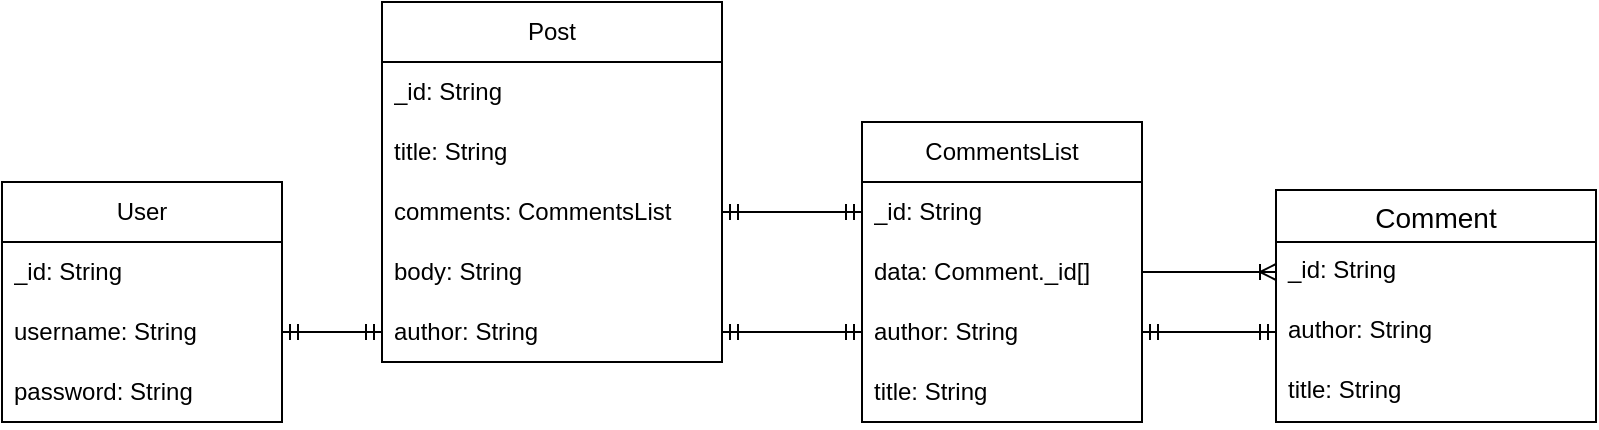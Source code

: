 <mxfile>
    <diagram id="5xQxhHuUisFkQVI0wPlL" name="Страница 1">
        <mxGraphModel dx="379" dy="443" grid="1" gridSize="10" guides="1" tooltips="1" connect="1" arrows="1" fold="1" page="1" pageScale="1" pageWidth="827" pageHeight="1169" math="0" shadow="0">
            <root>
                <mxCell id="0"/>
                <mxCell id="1" parent="0"/>
                <mxCell id="CLRurepLcMGFg-ZALhyx-1" value="Post" style="swimlane;fontStyle=0;childLayout=stackLayout;horizontal=1;startSize=30;horizontalStack=0;resizeParent=1;resizeParentMax=0;resizeLast=0;collapsible=1;marginBottom=0;whiteSpace=wrap;html=1;" parent="1" vertex="1">
                    <mxGeometry x="220" y="80" width="170" height="180" as="geometry"/>
                </mxCell>
                <mxCell id="3" value="" style="edgeStyle=none;html=1;" edge="1" parent="CLRurepLcMGFg-ZALhyx-1" source="CLRurepLcMGFg-ZALhyx-13" target="CLRurepLcMGFg-ZALhyx-4">
                    <mxGeometry relative="1" as="geometry"/>
                </mxCell>
                <mxCell id="4" value="_id: String&amp;nbsp;" style="text;strokeColor=none;fillColor=none;align=left;verticalAlign=middle;spacingLeft=4;spacingRight=4;overflow=hidden;points=[[0,0.5],[1,0.5]];portConstraint=eastwest;rotatable=0;whiteSpace=wrap;html=1;" vertex="1" parent="CLRurepLcMGFg-ZALhyx-1">
                    <mxGeometry y="30" width="170" height="30" as="geometry"/>
                </mxCell>
                <mxCell id="CLRurepLcMGFg-ZALhyx-3" value="title: String" style="text;strokeColor=none;fillColor=none;align=left;verticalAlign=middle;spacingLeft=4;spacingRight=4;overflow=hidden;points=[[0,0.5],[1,0.5]];portConstraint=eastwest;rotatable=0;whiteSpace=wrap;html=1;" parent="CLRurepLcMGFg-ZALhyx-1" vertex="1">
                    <mxGeometry y="60" width="170" height="30" as="geometry"/>
                </mxCell>
                <mxCell id="CLRurepLcMGFg-ZALhyx-13" value="comments: CommentsList" style="text;strokeColor=none;fillColor=none;align=left;verticalAlign=middle;spacingLeft=4;spacingRight=4;overflow=hidden;points=[[0,0.5],[1,0.5]];portConstraint=eastwest;rotatable=0;whiteSpace=wrap;html=1;" parent="CLRurepLcMGFg-ZALhyx-1" vertex="1">
                    <mxGeometry y="90" width="170" height="30" as="geometry"/>
                </mxCell>
                <mxCell id="CLRurepLcMGFg-ZALhyx-4" value="body: String" style="text;strokeColor=none;fillColor=none;align=left;verticalAlign=middle;spacingLeft=4;spacingRight=4;overflow=hidden;points=[[0,0.5],[1,0.5]];portConstraint=eastwest;rotatable=0;whiteSpace=wrap;html=1;" parent="CLRurepLcMGFg-ZALhyx-1" vertex="1">
                    <mxGeometry y="120" width="170" height="30" as="geometry"/>
                </mxCell>
                <mxCell id="CLRurepLcMGFg-ZALhyx-5" value="author: String" style="text;strokeColor=none;fillColor=none;align=left;verticalAlign=middle;spacingLeft=4;spacingRight=4;overflow=hidden;points=[[0,0.5],[1,0.5]];portConstraint=eastwest;rotatable=0;whiteSpace=wrap;html=1;" parent="CLRurepLcMGFg-ZALhyx-1" vertex="1">
                    <mxGeometry y="150" width="170" height="30" as="geometry"/>
                </mxCell>
                <mxCell id="CLRurepLcMGFg-ZALhyx-7" value="CommentsList" style="swimlane;fontStyle=0;childLayout=stackLayout;horizontal=1;startSize=30;horizontalStack=0;resizeParent=1;resizeParentMax=0;resizeLast=0;collapsible=1;marginBottom=0;whiteSpace=wrap;html=1;" parent="1" vertex="1">
                    <mxGeometry x="460" y="140" width="140" height="150" as="geometry"/>
                </mxCell>
                <mxCell id="CLRurepLcMGFg-ZALhyx-9" value="_id: String" style="text;strokeColor=none;fillColor=none;align=left;verticalAlign=middle;spacingLeft=4;spacingRight=4;overflow=hidden;points=[[0,0.5],[1,0.5]];portConstraint=eastwest;rotatable=0;whiteSpace=wrap;html=1;" parent="CLRurepLcMGFg-ZALhyx-7" vertex="1">
                    <mxGeometry y="30" width="140" height="30" as="geometry"/>
                </mxCell>
                <mxCell id="CLRurepLcMGFg-ZALhyx-25" value="data: Comment._id[]" style="text;strokeColor=none;fillColor=none;align=left;verticalAlign=middle;spacingLeft=4;spacingRight=4;overflow=hidden;points=[[0,0.5],[1,0.5]];portConstraint=eastwest;rotatable=0;whiteSpace=wrap;html=1;" parent="CLRurepLcMGFg-ZALhyx-7" vertex="1">
                    <mxGeometry y="60" width="140" height="30" as="geometry"/>
                </mxCell>
                <mxCell id="CLRurepLcMGFg-ZALhyx-10" value="author: String" style="text;strokeColor=none;fillColor=none;align=left;verticalAlign=middle;spacingLeft=4;spacingRight=4;overflow=hidden;points=[[0,0.5],[1,0.5]];portConstraint=eastwest;rotatable=0;whiteSpace=wrap;html=1;" parent="CLRurepLcMGFg-ZALhyx-7" vertex="1">
                    <mxGeometry y="90" width="140" height="30" as="geometry"/>
                </mxCell>
                <mxCell id="CLRurepLcMGFg-ZALhyx-37" value="title: String" style="text;strokeColor=none;fillColor=none;align=left;verticalAlign=middle;spacingLeft=4;spacingRight=4;overflow=hidden;points=[[0,0.5],[1,0.5]];portConstraint=eastwest;rotatable=0;whiteSpace=wrap;html=1;" parent="CLRurepLcMGFg-ZALhyx-7" vertex="1">
                    <mxGeometry y="120" width="140" height="30" as="geometry"/>
                </mxCell>
                <mxCell id="CLRurepLcMGFg-ZALhyx-15" value="User" style="swimlane;fontStyle=0;childLayout=stackLayout;horizontal=1;startSize=30;horizontalStack=0;resizeParent=1;resizeParentMax=0;resizeLast=0;collapsible=1;marginBottom=0;whiteSpace=wrap;html=1;" parent="1" vertex="1">
                    <mxGeometry x="30" y="170" width="140" height="120" as="geometry"/>
                </mxCell>
                <mxCell id="CLRurepLcMGFg-ZALhyx-17" value="_id: String&amp;nbsp;" style="text;strokeColor=none;fillColor=none;align=left;verticalAlign=middle;spacingLeft=4;spacingRight=4;overflow=hidden;points=[[0,0.5],[1,0.5]];portConstraint=eastwest;rotatable=0;whiteSpace=wrap;html=1;" parent="CLRurepLcMGFg-ZALhyx-15" vertex="1">
                    <mxGeometry y="30" width="140" height="30" as="geometry"/>
                </mxCell>
                <mxCell id="CLRurepLcMGFg-ZALhyx-16" value="username: String" style="text;strokeColor=none;fillColor=none;align=left;verticalAlign=middle;spacingLeft=4;spacingRight=4;overflow=hidden;points=[[0,0.5],[1,0.5]];portConstraint=eastwest;rotatable=0;whiteSpace=wrap;html=1;" parent="CLRurepLcMGFg-ZALhyx-15" vertex="1">
                    <mxGeometry y="60" width="140" height="30" as="geometry"/>
                </mxCell>
                <mxCell id="2" value="password: String" style="text;strokeColor=none;fillColor=none;align=left;verticalAlign=middle;spacingLeft=4;spacingRight=4;overflow=hidden;points=[[0,0.5],[1,0.5]];portConstraint=eastwest;rotatable=0;whiteSpace=wrap;html=1;" vertex="1" parent="CLRurepLcMGFg-ZALhyx-15">
                    <mxGeometry y="90" width="140" height="30" as="geometry"/>
                </mxCell>
                <mxCell id="CLRurepLcMGFg-ZALhyx-20" value="" style="edgeStyle=entityRelationEdgeStyle;fontSize=12;html=1;endArrow=ERmandOne;startArrow=ERmandOne;rounded=0;" parent="1" source="CLRurepLcMGFg-ZALhyx-16" target="CLRurepLcMGFg-ZALhyx-5" edge="1">
                    <mxGeometry width="100" height="100" relative="1" as="geometry">
                        <mxPoint x="110" y="390" as="sourcePoint"/>
                        <mxPoint x="360" y="350" as="targetPoint"/>
                    </mxGeometry>
                </mxCell>
                <mxCell id="CLRurepLcMGFg-ZALhyx-38" value="Comment" style="swimlane;fontStyle=0;childLayout=stackLayout;horizontal=1;startSize=26;horizontalStack=0;resizeParent=1;resizeParentMax=0;resizeLast=0;collapsible=1;marginBottom=0;align=center;fontSize=14;" parent="1" vertex="1">
                    <mxGeometry x="667" y="174" width="160" height="116" as="geometry"/>
                </mxCell>
                <mxCell id="CLRurepLcMGFg-ZALhyx-39" value="_id: String" style="text;strokeColor=none;fillColor=none;spacingLeft=4;spacingRight=4;overflow=hidden;rotatable=0;points=[[0,0.5],[1,0.5]];portConstraint=eastwest;fontSize=12;" parent="CLRurepLcMGFg-ZALhyx-38" vertex="1">
                    <mxGeometry y="26" width="160" height="30" as="geometry"/>
                </mxCell>
                <mxCell id="CLRurepLcMGFg-ZALhyx-40" value="author: String" style="text;strokeColor=none;fillColor=none;spacingLeft=4;spacingRight=4;overflow=hidden;rotatable=0;points=[[0,0.5],[1,0.5]];portConstraint=eastwest;fontSize=12;" parent="CLRurepLcMGFg-ZALhyx-38" vertex="1">
                    <mxGeometry y="56" width="160" height="30" as="geometry"/>
                </mxCell>
                <mxCell id="CLRurepLcMGFg-ZALhyx-41" value="title: String" style="text;strokeColor=none;fillColor=none;spacingLeft=4;spacingRight=4;overflow=hidden;rotatable=0;points=[[0,0.5],[1,0.5]];portConstraint=eastwest;fontSize=12;" parent="CLRurepLcMGFg-ZALhyx-38" vertex="1">
                    <mxGeometry y="86" width="160" height="30" as="geometry"/>
                </mxCell>
                <mxCell id="CLRurepLcMGFg-ZALhyx-42" value="" style="edgeStyle=entityRelationEdgeStyle;fontSize=12;html=1;endArrow=ERoneToMany;rounded=0;entryX=0;entryY=0.5;entryDx=0;entryDy=0;exitX=1;exitY=0.5;exitDx=0;exitDy=0;" parent="1" source="CLRurepLcMGFg-ZALhyx-25" target="CLRurepLcMGFg-ZALhyx-39" edge="1">
                    <mxGeometry width="100" height="100" relative="1" as="geometry">
                        <mxPoint x="400" y="350" as="sourcePoint"/>
                        <mxPoint x="500" y="250" as="targetPoint"/>
                    </mxGeometry>
                </mxCell>
                <mxCell id="CLRurepLcMGFg-ZALhyx-43" value="" style="edgeStyle=entityRelationEdgeStyle;fontSize=12;html=1;endArrow=ERmandOne;startArrow=ERmandOne;rounded=0;entryX=0;entryY=0.5;entryDx=0;entryDy=0;exitX=1;exitY=0.5;exitDx=0;exitDy=0;" parent="1" source="CLRurepLcMGFg-ZALhyx-13" target="CLRurepLcMGFg-ZALhyx-9" edge="1">
                    <mxGeometry width="100" height="100" relative="1" as="geometry">
                        <mxPoint x="400" y="340" as="sourcePoint"/>
                        <mxPoint x="500" y="240" as="targetPoint"/>
                    </mxGeometry>
                </mxCell>
                <mxCell id="CLRurepLcMGFg-ZALhyx-44" value="" style="edgeStyle=entityRelationEdgeStyle;fontSize=12;html=1;endArrow=ERmandOne;startArrow=ERmandOne;rounded=0;exitX=1;exitY=0.5;exitDx=0;exitDy=0;entryX=0;entryY=0.5;entryDx=0;entryDy=0;" parent="1" source="CLRurepLcMGFg-ZALhyx-5" target="CLRurepLcMGFg-ZALhyx-10" edge="1">
                    <mxGeometry width="100" height="100" relative="1" as="geometry">
                        <mxPoint x="400" y="160" as="sourcePoint"/>
                        <mxPoint x="500" y="60" as="targetPoint"/>
                    </mxGeometry>
                </mxCell>
                <mxCell id="CLRurepLcMGFg-ZALhyx-45" value="" style="edgeStyle=entityRelationEdgeStyle;fontSize=12;html=1;endArrow=ERmandOne;startArrow=ERmandOne;rounded=0;entryX=0;entryY=0.5;entryDx=0;entryDy=0;exitX=1;exitY=0.5;exitDx=0;exitDy=0;" parent="1" source="CLRurepLcMGFg-ZALhyx-10" target="CLRurepLcMGFg-ZALhyx-40" edge="1">
                    <mxGeometry width="100" height="100" relative="1" as="geometry">
                        <mxPoint x="390" y="360" as="sourcePoint"/>
                        <mxPoint x="490" y="260" as="targetPoint"/>
                    </mxGeometry>
                </mxCell>
            </root>
        </mxGraphModel>
    </diagram>
</mxfile>